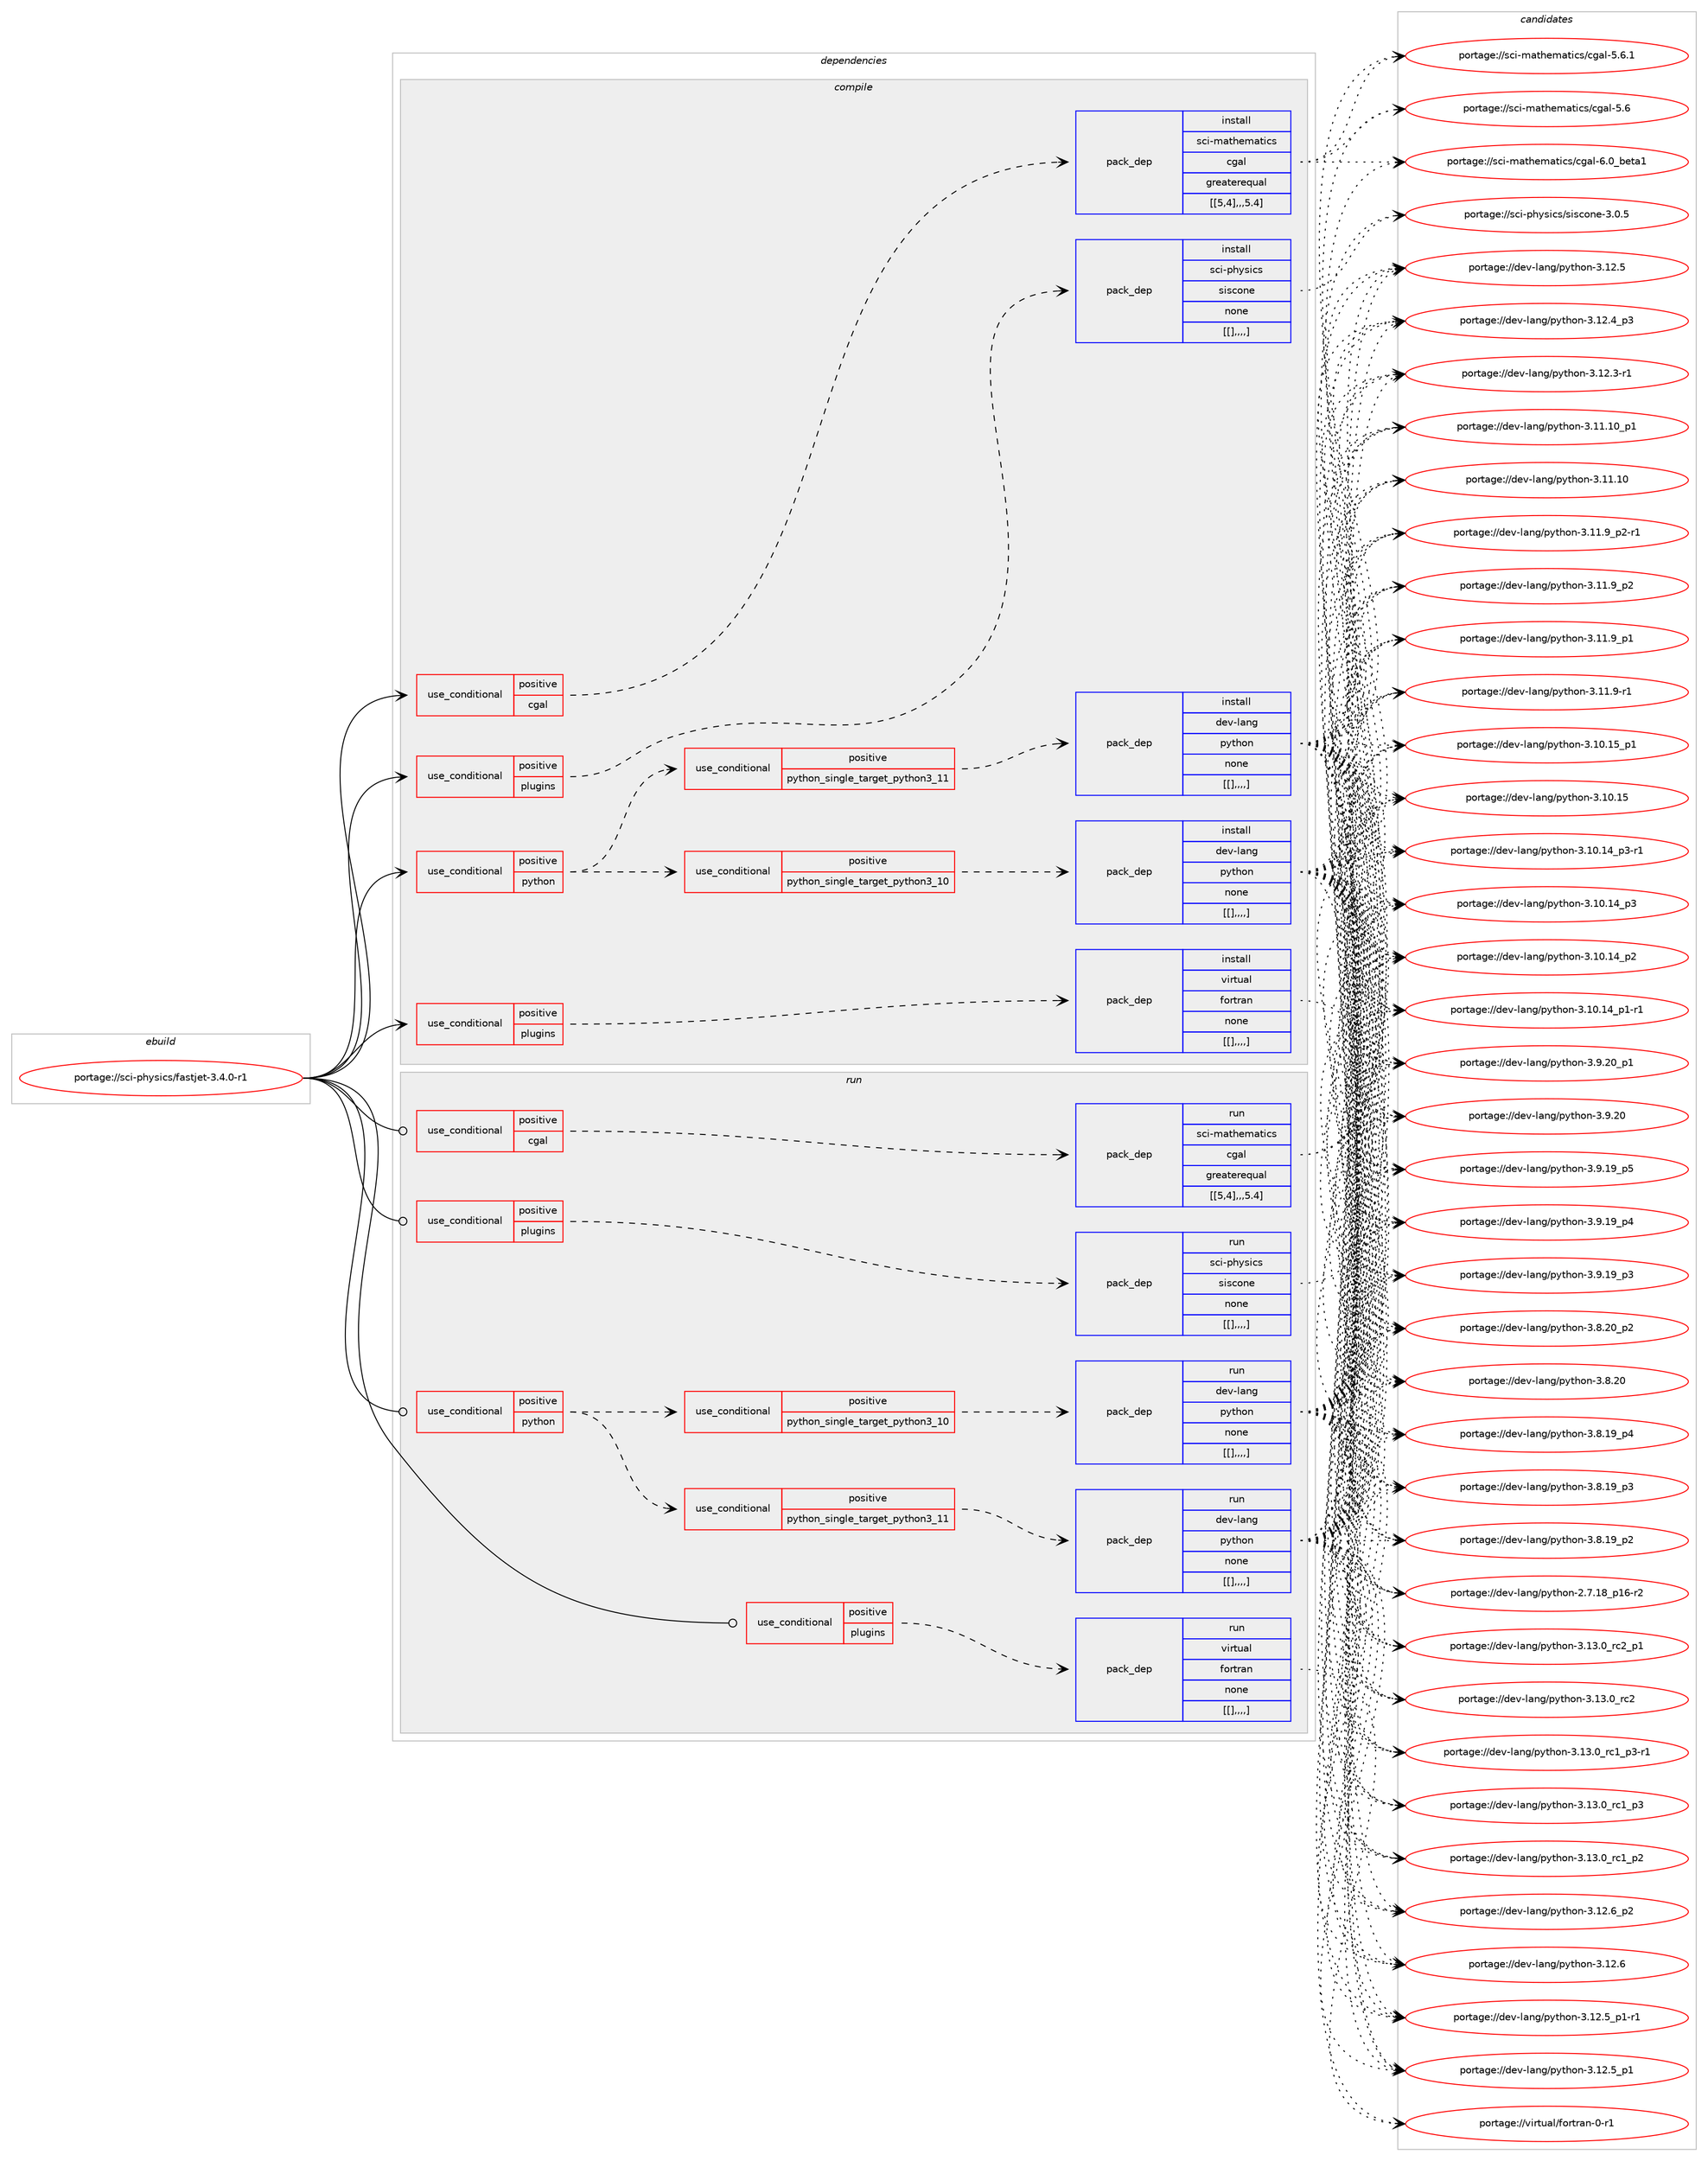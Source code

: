 digraph prolog {

# *************
# Graph options
# *************

newrank=true;
concentrate=true;
compound=true;
graph [rankdir=LR,fontname=Helvetica,fontsize=10,ranksep=1.5];#, ranksep=2.5, nodesep=0.2];
edge  [arrowhead=vee];
node  [fontname=Helvetica,fontsize=10];

# **********
# The ebuild
# **********

subgraph cluster_leftcol {
color=gray;
label=<<i>ebuild</i>>;
id [label="portage://sci-physics/fastjet-3.4.0-r1", color=red, width=4, href="../sci-physics/fastjet-3.4.0-r1.svg"];
}

# ****************
# The dependencies
# ****************

subgraph cluster_midcol {
color=gray;
label=<<i>dependencies</i>>;
subgraph cluster_compile {
fillcolor="#eeeeee";
style=filled;
label=<<i>compile</i>>;
subgraph cond112674 {
dependency420583 [label=<<TABLE BORDER="0" CELLBORDER="1" CELLSPACING="0" CELLPADDING="4"><TR><TD ROWSPAN="3" CELLPADDING="10">use_conditional</TD></TR><TR><TD>positive</TD></TR><TR><TD>cgal</TD></TR></TABLE>>, shape=none, color=red];
subgraph pack304987 {
dependency420584 [label=<<TABLE BORDER="0" CELLBORDER="1" CELLSPACING="0" CELLPADDING="4" WIDTH="220"><TR><TD ROWSPAN="6" CELLPADDING="30">pack_dep</TD></TR><TR><TD WIDTH="110">install</TD></TR><TR><TD>sci-mathematics</TD></TR><TR><TD>cgal</TD></TR><TR><TD>greaterequal</TD></TR><TR><TD>[[5,4],,,5.4]</TD></TR></TABLE>>, shape=none, color=blue];
}
dependency420583:e -> dependency420584:w [weight=20,style="dashed",arrowhead="vee"];
}
id:e -> dependency420583:w [weight=20,style="solid",arrowhead="vee"];
subgraph cond112675 {
dependency420585 [label=<<TABLE BORDER="0" CELLBORDER="1" CELLSPACING="0" CELLPADDING="4"><TR><TD ROWSPAN="3" CELLPADDING="10">use_conditional</TD></TR><TR><TD>positive</TD></TR><TR><TD>plugins</TD></TR></TABLE>>, shape=none, color=red];
subgraph pack304988 {
dependency420586 [label=<<TABLE BORDER="0" CELLBORDER="1" CELLSPACING="0" CELLPADDING="4" WIDTH="220"><TR><TD ROWSPAN="6" CELLPADDING="30">pack_dep</TD></TR><TR><TD WIDTH="110">install</TD></TR><TR><TD>sci-physics</TD></TR><TR><TD>siscone</TD></TR><TR><TD>none</TD></TR><TR><TD>[[],,,,]</TD></TR></TABLE>>, shape=none, color=blue];
}
dependency420585:e -> dependency420586:w [weight=20,style="dashed",arrowhead="vee"];
}
id:e -> dependency420585:w [weight=20,style="solid",arrowhead="vee"];
subgraph cond112676 {
dependency420587 [label=<<TABLE BORDER="0" CELLBORDER="1" CELLSPACING="0" CELLPADDING="4"><TR><TD ROWSPAN="3" CELLPADDING="10">use_conditional</TD></TR><TR><TD>positive</TD></TR><TR><TD>plugins</TD></TR></TABLE>>, shape=none, color=red];
subgraph pack304989 {
dependency420588 [label=<<TABLE BORDER="0" CELLBORDER="1" CELLSPACING="0" CELLPADDING="4" WIDTH="220"><TR><TD ROWSPAN="6" CELLPADDING="30">pack_dep</TD></TR><TR><TD WIDTH="110">install</TD></TR><TR><TD>virtual</TD></TR><TR><TD>fortran</TD></TR><TR><TD>none</TD></TR><TR><TD>[[],,,,]</TD></TR></TABLE>>, shape=none, color=blue];
}
dependency420587:e -> dependency420588:w [weight=20,style="dashed",arrowhead="vee"];
}
id:e -> dependency420587:w [weight=20,style="solid",arrowhead="vee"];
subgraph cond112677 {
dependency420589 [label=<<TABLE BORDER="0" CELLBORDER="1" CELLSPACING="0" CELLPADDING="4"><TR><TD ROWSPAN="3" CELLPADDING="10">use_conditional</TD></TR><TR><TD>positive</TD></TR><TR><TD>python</TD></TR></TABLE>>, shape=none, color=red];
subgraph cond112678 {
dependency420590 [label=<<TABLE BORDER="0" CELLBORDER="1" CELLSPACING="0" CELLPADDING="4"><TR><TD ROWSPAN="3" CELLPADDING="10">use_conditional</TD></TR><TR><TD>positive</TD></TR><TR><TD>python_single_target_python3_10</TD></TR></TABLE>>, shape=none, color=red];
subgraph pack304990 {
dependency420591 [label=<<TABLE BORDER="0" CELLBORDER="1" CELLSPACING="0" CELLPADDING="4" WIDTH="220"><TR><TD ROWSPAN="6" CELLPADDING="30">pack_dep</TD></TR><TR><TD WIDTH="110">install</TD></TR><TR><TD>dev-lang</TD></TR><TR><TD>python</TD></TR><TR><TD>none</TD></TR><TR><TD>[[],,,,]</TD></TR></TABLE>>, shape=none, color=blue];
}
dependency420590:e -> dependency420591:w [weight=20,style="dashed",arrowhead="vee"];
}
dependency420589:e -> dependency420590:w [weight=20,style="dashed",arrowhead="vee"];
subgraph cond112679 {
dependency420592 [label=<<TABLE BORDER="0" CELLBORDER="1" CELLSPACING="0" CELLPADDING="4"><TR><TD ROWSPAN="3" CELLPADDING="10">use_conditional</TD></TR><TR><TD>positive</TD></TR><TR><TD>python_single_target_python3_11</TD></TR></TABLE>>, shape=none, color=red];
subgraph pack304991 {
dependency420593 [label=<<TABLE BORDER="0" CELLBORDER="1" CELLSPACING="0" CELLPADDING="4" WIDTH="220"><TR><TD ROWSPAN="6" CELLPADDING="30">pack_dep</TD></TR><TR><TD WIDTH="110">install</TD></TR><TR><TD>dev-lang</TD></TR><TR><TD>python</TD></TR><TR><TD>none</TD></TR><TR><TD>[[],,,,]</TD></TR></TABLE>>, shape=none, color=blue];
}
dependency420592:e -> dependency420593:w [weight=20,style="dashed",arrowhead="vee"];
}
dependency420589:e -> dependency420592:w [weight=20,style="dashed",arrowhead="vee"];
}
id:e -> dependency420589:w [weight=20,style="solid",arrowhead="vee"];
}
subgraph cluster_compileandrun {
fillcolor="#eeeeee";
style=filled;
label=<<i>compile and run</i>>;
}
subgraph cluster_run {
fillcolor="#eeeeee";
style=filled;
label=<<i>run</i>>;
subgraph cond112680 {
dependency420594 [label=<<TABLE BORDER="0" CELLBORDER="1" CELLSPACING="0" CELLPADDING="4"><TR><TD ROWSPAN="3" CELLPADDING="10">use_conditional</TD></TR><TR><TD>positive</TD></TR><TR><TD>cgal</TD></TR></TABLE>>, shape=none, color=red];
subgraph pack304992 {
dependency420595 [label=<<TABLE BORDER="0" CELLBORDER="1" CELLSPACING="0" CELLPADDING="4" WIDTH="220"><TR><TD ROWSPAN="6" CELLPADDING="30">pack_dep</TD></TR><TR><TD WIDTH="110">run</TD></TR><TR><TD>sci-mathematics</TD></TR><TR><TD>cgal</TD></TR><TR><TD>greaterequal</TD></TR><TR><TD>[[5,4],,,5.4]</TD></TR></TABLE>>, shape=none, color=blue];
}
dependency420594:e -> dependency420595:w [weight=20,style="dashed",arrowhead="vee"];
}
id:e -> dependency420594:w [weight=20,style="solid",arrowhead="odot"];
subgraph cond112681 {
dependency420596 [label=<<TABLE BORDER="0" CELLBORDER="1" CELLSPACING="0" CELLPADDING="4"><TR><TD ROWSPAN="3" CELLPADDING="10">use_conditional</TD></TR><TR><TD>positive</TD></TR><TR><TD>plugins</TD></TR></TABLE>>, shape=none, color=red];
subgraph pack304993 {
dependency420597 [label=<<TABLE BORDER="0" CELLBORDER="1" CELLSPACING="0" CELLPADDING="4" WIDTH="220"><TR><TD ROWSPAN="6" CELLPADDING="30">pack_dep</TD></TR><TR><TD WIDTH="110">run</TD></TR><TR><TD>sci-physics</TD></TR><TR><TD>siscone</TD></TR><TR><TD>none</TD></TR><TR><TD>[[],,,,]</TD></TR></TABLE>>, shape=none, color=blue];
}
dependency420596:e -> dependency420597:w [weight=20,style="dashed",arrowhead="vee"];
}
id:e -> dependency420596:w [weight=20,style="solid",arrowhead="odot"];
subgraph cond112682 {
dependency420598 [label=<<TABLE BORDER="0" CELLBORDER="1" CELLSPACING="0" CELLPADDING="4"><TR><TD ROWSPAN="3" CELLPADDING="10">use_conditional</TD></TR><TR><TD>positive</TD></TR><TR><TD>plugins</TD></TR></TABLE>>, shape=none, color=red];
subgraph pack304994 {
dependency420599 [label=<<TABLE BORDER="0" CELLBORDER="1" CELLSPACING="0" CELLPADDING="4" WIDTH="220"><TR><TD ROWSPAN="6" CELLPADDING="30">pack_dep</TD></TR><TR><TD WIDTH="110">run</TD></TR><TR><TD>virtual</TD></TR><TR><TD>fortran</TD></TR><TR><TD>none</TD></TR><TR><TD>[[],,,,]</TD></TR></TABLE>>, shape=none, color=blue];
}
dependency420598:e -> dependency420599:w [weight=20,style="dashed",arrowhead="vee"];
}
id:e -> dependency420598:w [weight=20,style="solid",arrowhead="odot"];
subgraph cond112683 {
dependency420600 [label=<<TABLE BORDER="0" CELLBORDER="1" CELLSPACING="0" CELLPADDING="4"><TR><TD ROWSPAN="3" CELLPADDING="10">use_conditional</TD></TR><TR><TD>positive</TD></TR><TR><TD>python</TD></TR></TABLE>>, shape=none, color=red];
subgraph cond112684 {
dependency420601 [label=<<TABLE BORDER="0" CELLBORDER="1" CELLSPACING="0" CELLPADDING="4"><TR><TD ROWSPAN="3" CELLPADDING="10">use_conditional</TD></TR><TR><TD>positive</TD></TR><TR><TD>python_single_target_python3_10</TD></TR></TABLE>>, shape=none, color=red];
subgraph pack304995 {
dependency420602 [label=<<TABLE BORDER="0" CELLBORDER="1" CELLSPACING="0" CELLPADDING="4" WIDTH="220"><TR><TD ROWSPAN="6" CELLPADDING="30">pack_dep</TD></TR><TR><TD WIDTH="110">run</TD></TR><TR><TD>dev-lang</TD></TR><TR><TD>python</TD></TR><TR><TD>none</TD></TR><TR><TD>[[],,,,]</TD></TR></TABLE>>, shape=none, color=blue];
}
dependency420601:e -> dependency420602:w [weight=20,style="dashed",arrowhead="vee"];
}
dependency420600:e -> dependency420601:w [weight=20,style="dashed",arrowhead="vee"];
subgraph cond112685 {
dependency420603 [label=<<TABLE BORDER="0" CELLBORDER="1" CELLSPACING="0" CELLPADDING="4"><TR><TD ROWSPAN="3" CELLPADDING="10">use_conditional</TD></TR><TR><TD>positive</TD></TR><TR><TD>python_single_target_python3_11</TD></TR></TABLE>>, shape=none, color=red];
subgraph pack304996 {
dependency420604 [label=<<TABLE BORDER="0" CELLBORDER="1" CELLSPACING="0" CELLPADDING="4" WIDTH="220"><TR><TD ROWSPAN="6" CELLPADDING="30">pack_dep</TD></TR><TR><TD WIDTH="110">run</TD></TR><TR><TD>dev-lang</TD></TR><TR><TD>python</TD></TR><TR><TD>none</TD></TR><TR><TD>[[],,,,]</TD></TR></TABLE>>, shape=none, color=blue];
}
dependency420603:e -> dependency420604:w [weight=20,style="dashed",arrowhead="vee"];
}
dependency420600:e -> dependency420603:w [weight=20,style="dashed",arrowhead="vee"];
}
id:e -> dependency420600:w [weight=20,style="solid",arrowhead="odot"];
}
}

# **************
# The candidates
# **************

subgraph cluster_choices {
rank=same;
color=gray;
label=<<i>candidates</i>>;

subgraph choice304987 {
color=black;
nodesep=1;
choice11599105451099711610410110997116105991154799103971084554464895981011169749 [label="portage://sci-mathematics/cgal-6.0_beta1", color=red, width=4,href="../sci-mathematics/cgal-6.0_beta1.svg"];
choice1159910545109971161041011099711610599115479910397108455346544649 [label="portage://sci-mathematics/cgal-5.6.1", color=red, width=4,href="../sci-mathematics/cgal-5.6.1.svg"];
choice115991054510997116104101109971161059911547991039710845534654 [label="portage://sci-mathematics/cgal-5.6", color=red, width=4,href="../sci-mathematics/cgal-5.6.svg"];
dependency420584:e -> choice11599105451099711610410110997116105991154799103971084554464895981011169749:w [style=dotted,weight="100"];
dependency420584:e -> choice1159910545109971161041011099711610599115479910397108455346544649:w [style=dotted,weight="100"];
dependency420584:e -> choice115991054510997116104101109971161059911547991039710845534654:w [style=dotted,weight="100"];
}
subgraph choice304988 {
color=black;
nodesep=1;
choice1159910545112104121115105991154711510511599111110101455146484653 [label="portage://sci-physics/siscone-3.0.5", color=red, width=4,href="../sci-physics/siscone-3.0.5.svg"];
dependency420586:e -> choice1159910545112104121115105991154711510511599111110101455146484653:w [style=dotted,weight="100"];
}
subgraph choice304989 {
color=black;
nodesep=1;
choice11810511411611797108471021111141161149711045484511449 [label="portage://virtual/fortran-0-r1", color=red, width=4,href="../virtual/fortran-0-r1.svg"];
dependency420588:e -> choice11810511411611797108471021111141161149711045484511449:w [style=dotted,weight="100"];
}
subgraph choice304990 {
color=black;
nodesep=1;
choice100101118451089711010347112121116104111110455146495146489511499509511249 [label="portage://dev-lang/python-3.13.0_rc2_p1", color=red, width=4,href="../dev-lang/python-3.13.0_rc2_p1.svg"];
choice10010111845108971101034711212111610411111045514649514648951149950 [label="portage://dev-lang/python-3.13.0_rc2", color=red, width=4,href="../dev-lang/python-3.13.0_rc2.svg"];
choice1001011184510897110103471121211161041111104551464951464895114994995112514511449 [label="portage://dev-lang/python-3.13.0_rc1_p3-r1", color=red, width=4,href="../dev-lang/python-3.13.0_rc1_p3-r1.svg"];
choice100101118451089711010347112121116104111110455146495146489511499499511251 [label="portage://dev-lang/python-3.13.0_rc1_p3", color=red, width=4,href="../dev-lang/python-3.13.0_rc1_p3.svg"];
choice100101118451089711010347112121116104111110455146495146489511499499511250 [label="portage://dev-lang/python-3.13.0_rc1_p2", color=red, width=4,href="../dev-lang/python-3.13.0_rc1_p2.svg"];
choice100101118451089711010347112121116104111110455146495046549511250 [label="portage://dev-lang/python-3.12.6_p2", color=red, width=4,href="../dev-lang/python-3.12.6_p2.svg"];
choice10010111845108971101034711212111610411111045514649504654 [label="portage://dev-lang/python-3.12.6", color=red, width=4,href="../dev-lang/python-3.12.6.svg"];
choice1001011184510897110103471121211161041111104551464950465395112494511449 [label="portage://dev-lang/python-3.12.5_p1-r1", color=red, width=4,href="../dev-lang/python-3.12.5_p1-r1.svg"];
choice100101118451089711010347112121116104111110455146495046539511249 [label="portage://dev-lang/python-3.12.5_p1", color=red, width=4,href="../dev-lang/python-3.12.5_p1.svg"];
choice10010111845108971101034711212111610411111045514649504653 [label="portage://dev-lang/python-3.12.5", color=red, width=4,href="../dev-lang/python-3.12.5.svg"];
choice100101118451089711010347112121116104111110455146495046529511251 [label="portage://dev-lang/python-3.12.4_p3", color=red, width=4,href="../dev-lang/python-3.12.4_p3.svg"];
choice100101118451089711010347112121116104111110455146495046514511449 [label="portage://dev-lang/python-3.12.3-r1", color=red, width=4,href="../dev-lang/python-3.12.3-r1.svg"];
choice10010111845108971101034711212111610411111045514649494649489511249 [label="portage://dev-lang/python-3.11.10_p1", color=red, width=4,href="../dev-lang/python-3.11.10_p1.svg"];
choice1001011184510897110103471121211161041111104551464949464948 [label="portage://dev-lang/python-3.11.10", color=red, width=4,href="../dev-lang/python-3.11.10.svg"];
choice1001011184510897110103471121211161041111104551464949465795112504511449 [label="portage://dev-lang/python-3.11.9_p2-r1", color=red, width=4,href="../dev-lang/python-3.11.9_p2-r1.svg"];
choice100101118451089711010347112121116104111110455146494946579511250 [label="portage://dev-lang/python-3.11.9_p2", color=red, width=4,href="../dev-lang/python-3.11.9_p2.svg"];
choice100101118451089711010347112121116104111110455146494946579511249 [label="portage://dev-lang/python-3.11.9_p1", color=red, width=4,href="../dev-lang/python-3.11.9_p1.svg"];
choice100101118451089711010347112121116104111110455146494946574511449 [label="portage://dev-lang/python-3.11.9-r1", color=red, width=4,href="../dev-lang/python-3.11.9-r1.svg"];
choice10010111845108971101034711212111610411111045514649484649539511249 [label="portage://dev-lang/python-3.10.15_p1", color=red, width=4,href="../dev-lang/python-3.10.15_p1.svg"];
choice1001011184510897110103471121211161041111104551464948464953 [label="portage://dev-lang/python-3.10.15", color=red, width=4,href="../dev-lang/python-3.10.15.svg"];
choice100101118451089711010347112121116104111110455146494846495295112514511449 [label="portage://dev-lang/python-3.10.14_p3-r1", color=red, width=4,href="../dev-lang/python-3.10.14_p3-r1.svg"];
choice10010111845108971101034711212111610411111045514649484649529511251 [label="portage://dev-lang/python-3.10.14_p3", color=red, width=4,href="../dev-lang/python-3.10.14_p3.svg"];
choice10010111845108971101034711212111610411111045514649484649529511250 [label="portage://dev-lang/python-3.10.14_p2", color=red, width=4,href="../dev-lang/python-3.10.14_p2.svg"];
choice100101118451089711010347112121116104111110455146494846495295112494511449 [label="portage://dev-lang/python-3.10.14_p1-r1", color=red, width=4,href="../dev-lang/python-3.10.14_p1-r1.svg"];
choice100101118451089711010347112121116104111110455146574650489511249 [label="portage://dev-lang/python-3.9.20_p1", color=red, width=4,href="../dev-lang/python-3.9.20_p1.svg"];
choice10010111845108971101034711212111610411111045514657465048 [label="portage://dev-lang/python-3.9.20", color=red, width=4,href="../dev-lang/python-3.9.20.svg"];
choice100101118451089711010347112121116104111110455146574649579511253 [label="portage://dev-lang/python-3.9.19_p5", color=red, width=4,href="../dev-lang/python-3.9.19_p5.svg"];
choice100101118451089711010347112121116104111110455146574649579511252 [label="portage://dev-lang/python-3.9.19_p4", color=red, width=4,href="../dev-lang/python-3.9.19_p4.svg"];
choice100101118451089711010347112121116104111110455146574649579511251 [label="portage://dev-lang/python-3.9.19_p3", color=red, width=4,href="../dev-lang/python-3.9.19_p3.svg"];
choice100101118451089711010347112121116104111110455146564650489511250 [label="portage://dev-lang/python-3.8.20_p2", color=red, width=4,href="../dev-lang/python-3.8.20_p2.svg"];
choice10010111845108971101034711212111610411111045514656465048 [label="portage://dev-lang/python-3.8.20", color=red, width=4,href="../dev-lang/python-3.8.20.svg"];
choice100101118451089711010347112121116104111110455146564649579511252 [label="portage://dev-lang/python-3.8.19_p4", color=red, width=4,href="../dev-lang/python-3.8.19_p4.svg"];
choice100101118451089711010347112121116104111110455146564649579511251 [label="portage://dev-lang/python-3.8.19_p3", color=red, width=4,href="../dev-lang/python-3.8.19_p3.svg"];
choice100101118451089711010347112121116104111110455146564649579511250 [label="portage://dev-lang/python-3.8.19_p2", color=red, width=4,href="../dev-lang/python-3.8.19_p2.svg"];
choice100101118451089711010347112121116104111110455046554649569511249544511450 [label="portage://dev-lang/python-2.7.18_p16-r2", color=red, width=4,href="../dev-lang/python-2.7.18_p16-r2.svg"];
dependency420591:e -> choice100101118451089711010347112121116104111110455146495146489511499509511249:w [style=dotted,weight="100"];
dependency420591:e -> choice10010111845108971101034711212111610411111045514649514648951149950:w [style=dotted,weight="100"];
dependency420591:e -> choice1001011184510897110103471121211161041111104551464951464895114994995112514511449:w [style=dotted,weight="100"];
dependency420591:e -> choice100101118451089711010347112121116104111110455146495146489511499499511251:w [style=dotted,weight="100"];
dependency420591:e -> choice100101118451089711010347112121116104111110455146495146489511499499511250:w [style=dotted,weight="100"];
dependency420591:e -> choice100101118451089711010347112121116104111110455146495046549511250:w [style=dotted,weight="100"];
dependency420591:e -> choice10010111845108971101034711212111610411111045514649504654:w [style=dotted,weight="100"];
dependency420591:e -> choice1001011184510897110103471121211161041111104551464950465395112494511449:w [style=dotted,weight="100"];
dependency420591:e -> choice100101118451089711010347112121116104111110455146495046539511249:w [style=dotted,weight="100"];
dependency420591:e -> choice10010111845108971101034711212111610411111045514649504653:w [style=dotted,weight="100"];
dependency420591:e -> choice100101118451089711010347112121116104111110455146495046529511251:w [style=dotted,weight="100"];
dependency420591:e -> choice100101118451089711010347112121116104111110455146495046514511449:w [style=dotted,weight="100"];
dependency420591:e -> choice10010111845108971101034711212111610411111045514649494649489511249:w [style=dotted,weight="100"];
dependency420591:e -> choice1001011184510897110103471121211161041111104551464949464948:w [style=dotted,weight="100"];
dependency420591:e -> choice1001011184510897110103471121211161041111104551464949465795112504511449:w [style=dotted,weight="100"];
dependency420591:e -> choice100101118451089711010347112121116104111110455146494946579511250:w [style=dotted,weight="100"];
dependency420591:e -> choice100101118451089711010347112121116104111110455146494946579511249:w [style=dotted,weight="100"];
dependency420591:e -> choice100101118451089711010347112121116104111110455146494946574511449:w [style=dotted,weight="100"];
dependency420591:e -> choice10010111845108971101034711212111610411111045514649484649539511249:w [style=dotted,weight="100"];
dependency420591:e -> choice1001011184510897110103471121211161041111104551464948464953:w [style=dotted,weight="100"];
dependency420591:e -> choice100101118451089711010347112121116104111110455146494846495295112514511449:w [style=dotted,weight="100"];
dependency420591:e -> choice10010111845108971101034711212111610411111045514649484649529511251:w [style=dotted,weight="100"];
dependency420591:e -> choice10010111845108971101034711212111610411111045514649484649529511250:w [style=dotted,weight="100"];
dependency420591:e -> choice100101118451089711010347112121116104111110455146494846495295112494511449:w [style=dotted,weight="100"];
dependency420591:e -> choice100101118451089711010347112121116104111110455146574650489511249:w [style=dotted,weight="100"];
dependency420591:e -> choice10010111845108971101034711212111610411111045514657465048:w [style=dotted,weight="100"];
dependency420591:e -> choice100101118451089711010347112121116104111110455146574649579511253:w [style=dotted,weight="100"];
dependency420591:e -> choice100101118451089711010347112121116104111110455146574649579511252:w [style=dotted,weight="100"];
dependency420591:e -> choice100101118451089711010347112121116104111110455146574649579511251:w [style=dotted,weight="100"];
dependency420591:e -> choice100101118451089711010347112121116104111110455146564650489511250:w [style=dotted,weight="100"];
dependency420591:e -> choice10010111845108971101034711212111610411111045514656465048:w [style=dotted,weight="100"];
dependency420591:e -> choice100101118451089711010347112121116104111110455146564649579511252:w [style=dotted,weight="100"];
dependency420591:e -> choice100101118451089711010347112121116104111110455146564649579511251:w [style=dotted,weight="100"];
dependency420591:e -> choice100101118451089711010347112121116104111110455146564649579511250:w [style=dotted,weight="100"];
dependency420591:e -> choice100101118451089711010347112121116104111110455046554649569511249544511450:w [style=dotted,weight="100"];
}
subgraph choice304991 {
color=black;
nodesep=1;
choice100101118451089711010347112121116104111110455146495146489511499509511249 [label="portage://dev-lang/python-3.13.0_rc2_p1", color=red, width=4,href="../dev-lang/python-3.13.0_rc2_p1.svg"];
choice10010111845108971101034711212111610411111045514649514648951149950 [label="portage://dev-lang/python-3.13.0_rc2", color=red, width=4,href="../dev-lang/python-3.13.0_rc2.svg"];
choice1001011184510897110103471121211161041111104551464951464895114994995112514511449 [label="portage://dev-lang/python-3.13.0_rc1_p3-r1", color=red, width=4,href="../dev-lang/python-3.13.0_rc1_p3-r1.svg"];
choice100101118451089711010347112121116104111110455146495146489511499499511251 [label="portage://dev-lang/python-3.13.0_rc1_p3", color=red, width=4,href="../dev-lang/python-3.13.0_rc1_p3.svg"];
choice100101118451089711010347112121116104111110455146495146489511499499511250 [label="portage://dev-lang/python-3.13.0_rc1_p2", color=red, width=4,href="../dev-lang/python-3.13.0_rc1_p2.svg"];
choice100101118451089711010347112121116104111110455146495046549511250 [label="portage://dev-lang/python-3.12.6_p2", color=red, width=4,href="../dev-lang/python-3.12.6_p2.svg"];
choice10010111845108971101034711212111610411111045514649504654 [label="portage://dev-lang/python-3.12.6", color=red, width=4,href="../dev-lang/python-3.12.6.svg"];
choice1001011184510897110103471121211161041111104551464950465395112494511449 [label="portage://dev-lang/python-3.12.5_p1-r1", color=red, width=4,href="../dev-lang/python-3.12.5_p1-r1.svg"];
choice100101118451089711010347112121116104111110455146495046539511249 [label="portage://dev-lang/python-3.12.5_p1", color=red, width=4,href="../dev-lang/python-3.12.5_p1.svg"];
choice10010111845108971101034711212111610411111045514649504653 [label="portage://dev-lang/python-3.12.5", color=red, width=4,href="../dev-lang/python-3.12.5.svg"];
choice100101118451089711010347112121116104111110455146495046529511251 [label="portage://dev-lang/python-3.12.4_p3", color=red, width=4,href="../dev-lang/python-3.12.4_p3.svg"];
choice100101118451089711010347112121116104111110455146495046514511449 [label="portage://dev-lang/python-3.12.3-r1", color=red, width=4,href="../dev-lang/python-3.12.3-r1.svg"];
choice10010111845108971101034711212111610411111045514649494649489511249 [label="portage://dev-lang/python-3.11.10_p1", color=red, width=4,href="../dev-lang/python-3.11.10_p1.svg"];
choice1001011184510897110103471121211161041111104551464949464948 [label="portage://dev-lang/python-3.11.10", color=red, width=4,href="../dev-lang/python-3.11.10.svg"];
choice1001011184510897110103471121211161041111104551464949465795112504511449 [label="portage://dev-lang/python-3.11.9_p2-r1", color=red, width=4,href="../dev-lang/python-3.11.9_p2-r1.svg"];
choice100101118451089711010347112121116104111110455146494946579511250 [label="portage://dev-lang/python-3.11.9_p2", color=red, width=4,href="../dev-lang/python-3.11.9_p2.svg"];
choice100101118451089711010347112121116104111110455146494946579511249 [label="portage://dev-lang/python-3.11.9_p1", color=red, width=4,href="../dev-lang/python-3.11.9_p1.svg"];
choice100101118451089711010347112121116104111110455146494946574511449 [label="portage://dev-lang/python-3.11.9-r1", color=red, width=4,href="../dev-lang/python-3.11.9-r1.svg"];
choice10010111845108971101034711212111610411111045514649484649539511249 [label="portage://dev-lang/python-3.10.15_p1", color=red, width=4,href="../dev-lang/python-3.10.15_p1.svg"];
choice1001011184510897110103471121211161041111104551464948464953 [label="portage://dev-lang/python-3.10.15", color=red, width=4,href="../dev-lang/python-3.10.15.svg"];
choice100101118451089711010347112121116104111110455146494846495295112514511449 [label="portage://dev-lang/python-3.10.14_p3-r1", color=red, width=4,href="../dev-lang/python-3.10.14_p3-r1.svg"];
choice10010111845108971101034711212111610411111045514649484649529511251 [label="portage://dev-lang/python-3.10.14_p3", color=red, width=4,href="../dev-lang/python-3.10.14_p3.svg"];
choice10010111845108971101034711212111610411111045514649484649529511250 [label="portage://dev-lang/python-3.10.14_p2", color=red, width=4,href="../dev-lang/python-3.10.14_p2.svg"];
choice100101118451089711010347112121116104111110455146494846495295112494511449 [label="portage://dev-lang/python-3.10.14_p1-r1", color=red, width=4,href="../dev-lang/python-3.10.14_p1-r1.svg"];
choice100101118451089711010347112121116104111110455146574650489511249 [label="portage://dev-lang/python-3.9.20_p1", color=red, width=4,href="../dev-lang/python-3.9.20_p1.svg"];
choice10010111845108971101034711212111610411111045514657465048 [label="portage://dev-lang/python-3.9.20", color=red, width=4,href="../dev-lang/python-3.9.20.svg"];
choice100101118451089711010347112121116104111110455146574649579511253 [label="portage://dev-lang/python-3.9.19_p5", color=red, width=4,href="../dev-lang/python-3.9.19_p5.svg"];
choice100101118451089711010347112121116104111110455146574649579511252 [label="portage://dev-lang/python-3.9.19_p4", color=red, width=4,href="../dev-lang/python-3.9.19_p4.svg"];
choice100101118451089711010347112121116104111110455146574649579511251 [label="portage://dev-lang/python-3.9.19_p3", color=red, width=4,href="../dev-lang/python-3.9.19_p3.svg"];
choice100101118451089711010347112121116104111110455146564650489511250 [label="portage://dev-lang/python-3.8.20_p2", color=red, width=4,href="../dev-lang/python-3.8.20_p2.svg"];
choice10010111845108971101034711212111610411111045514656465048 [label="portage://dev-lang/python-3.8.20", color=red, width=4,href="../dev-lang/python-3.8.20.svg"];
choice100101118451089711010347112121116104111110455146564649579511252 [label="portage://dev-lang/python-3.8.19_p4", color=red, width=4,href="../dev-lang/python-3.8.19_p4.svg"];
choice100101118451089711010347112121116104111110455146564649579511251 [label="portage://dev-lang/python-3.8.19_p3", color=red, width=4,href="../dev-lang/python-3.8.19_p3.svg"];
choice100101118451089711010347112121116104111110455146564649579511250 [label="portage://dev-lang/python-3.8.19_p2", color=red, width=4,href="../dev-lang/python-3.8.19_p2.svg"];
choice100101118451089711010347112121116104111110455046554649569511249544511450 [label="portage://dev-lang/python-2.7.18_p16-r2", color=red, width=4,href="../dev-lang/python-2.7.18_p16-r2.svg"];
dependency420593:e -> choice100101118451089711010347112121116104111110455146495146489511499509511249:w [style=dotted,weight="100"];
dependency420593:e -> choice10010111845108971101034711212111610411111045514649514648951149950:w [style=dotted,weight="100"];
dependency420593:e -> choice1001011184510897110103471121211161041111104551464951464895114994995112514511449:w [style=dotted,weight="100"];
dependency420593:e -> choice100101118451089711010347112121116104111110455146495146489511499499511251:w [style=dotted,weight="100"];
dependency420593:e -> choice100101118451089711010347112121116104111110455146495146489511499499511250:w [style=dotted,weight="100"];
dependency420593:e -> choice100101118451089711010347112121116104111110455146495046549511250:w [style=dotted,weight="100"];
dependency420593:e -> choice10010111845108971101034711212111610411111045514649504654:w [style=dotted,weight="100"];
dependency420593:e -> choice1001011184510897110103471121211161041111104551464950465395112494511449:w [style=dotted,weight="100"];
dependency420593:e -> choice100101118451089711010347112121116104111110455146495046539511249:w [style=dotted,weight="100"];
dependency420593:e -> choice10010111845108971101034711212111610411111045514649504653:w [style=dotted,weight="100"];
dependency420593:e -> choice100101118451089711010347112121116104111110455146495046529511251:w [style=dotted,weight="100"];
dependency420593:e -> choice100101118451089711010347112121116104111110455146495046514511449:w [style=dotted,weight="100"];
dependency420593:e -> choice10010111845108971101034711212111610411111045514649494649489511249:w [style=dotted,weight="100"];
dependency420593:e -> choice1001011184510897110103471121211161041111104551464949464948:w [style=dotted,weight="100"];
dependency420593:e -> choice1001011184510897110103471121211161041111104551464949465795112504511449:w [style=dotted,weight="100"];
dependency420593:e -> choice100101118451089711010347112121116104111110455146494946579511250:w [style=dotted,weight="100"];
dependency420593:e -> choice100101118451089711010347112121116104111110455146494946579511249:w [style=dotted,weight="100"];
dependency420593:e -> choice100101118451089711010347112121116104111110455146494946574511449:w [style=dotted,weight="100"];
dependency420593:e -> choice10010111845108971101034711212111610411111045514649484649539511249:w [style=dotted,weight="100"];
dependency420593:e -> choice1001011184510897110103471121211161041111104551464948464953:w [style=dotted,weight="100"];
dependency420593:e -> choice100101118451089711010347112121116104111110455146494846495295112514511449:w [style=dotted,weight="100"];
dependency420593:e -> choice10010111845108971101034711212111610411111045514649484649529511251:w [style=dotted,weight="100"];
dependency420593:e -> choice10010111845108971101034711212111610411111045514649484649529511250:w [style=dotted,weight="100"];
dependency420593:e -> choice100101118451089711010347112121116104111110455146494846495295112494511449:w [style=dotted,weight="100"];
dependency420593:e -> choice100101118451089711010347112121116104111110455146574650489511249:w [style=dotted,weight="100"];
dependency420593:e -> choice10010111845108971101034711212111610411111045514657465048:w [style=dotted,weight="100"];
dependency420593:e -> choice100101118451089711010347112121116104111110455146574649579511253:w [style=dotted,weight="100"];
dependency420593:e -> choice100101118451089711010347112121116104111110455146574649579511252:w [style=dotted,weight="100"];
dependency420593:e -> choice100101118451089711010347112121116104111110455146574649579511251:w [style=dotted,weight="100"];
dependency420593:e -> choice100101118451089711010347112121116104111110455146564650489511250:w [style=dotted,weight="100"];
dependency420593:e -> choice10010111845108971101034711212111610411111045514656465048:w [style=dotted,weight="100"];
dependency420593:e -> choice100101118451089711010347112121116104111110455146564649579511252:w [style=dotted,weight="100"];
dependency420593:e -> choice100101118451089711010347112121116104111110455146564649579511251:w [style=dotted,weight="100"];
dependency420593:e -> choice100101118451089711010347112121116104111110455146564649579511250:w [style=dotted,weight="100"];
dependency420593:e -> choice100101118451089711010347112121116104111110455046554649569511249544511450:w [style=dotted,weight="100"];
}
subgraph choice304992 {
color=black;
nodesep=1;
choice11599105451099711610410110997116105991154799103971084554464895981011169749 [label="portage://sci-mathematics/cgal-6.0_beta1", color=red, width=4,href="../sci-mathematics/cgal-6.0_beta1.svg"];
choice1159910545109971161041011099711610599115479910397108455346544649 [label="portage://sci-mathematics/cgal-5.6.1", color=red, width=4,href="../sci-mathematics/cgal-5.6.1.svg"];
choice115991054510997116104101109971161059911547991039710845534654 [label="portage://sci-mathematics/cgal-5.6", color=red, width=4,href="../sci-mathematics/cgal-5.6.svg"];
dependency420595:e -> choice11599105451099711610410110997116105991154799103971084554464895981011169749:w [style=dotted,weight="100"];
dependency420595:e -> choice1159910545109971161041011099711610599115479910397108455346544649:w [style=dotted,weight="100"];
dependency420595:e -> choice115991054510997116104101109971161059911547991039710845534654:w [style=dotted,weight="100"];
}
subgraph choice304993 {
color=black;
nodesep=1;
choice1159910545112104121115105991154711510511599111110101455146484653 [label="portage://sci-physics/siscone-3.0.5", color=red, width=4,href="../sci-physics/siscone-3.0.5.svg"];
dependency420597:e -> choice1159910545112104121115105991154711510511599111110101455146484653:w [style=dotted,weight="100"];
}
subgraph choice304994 {
color=black;
nodesep=1;
choice11810511411611797108471021111141161149711045484511449 [label="portage://virtual/fortran-0-r1", color=red, width=4,href="../virtual/fortran-0-r1.svg"];
dependency420599:e -> choice11810511411611797108471021111141161149711045484511449:w [style=dotted,weight="100"];
}
subgraph choice304995 {
color=black;
nodesep=1;
choice100101118451089711010347112121116104111110455146495146489511499509511249 [label="portage://dev-lang/python-3.13.0_rc2_p1", color=red, width=4,href="../dev-lang/python-3.13.0_rc2_p1.svg"];
choice10010111845108971101034711212111610411111045514649514648951149950 [label="portage://dev-lang/python-3.13.0_rc2", color=red, width=4,href="../dev-lang/python-3.13.0_rc2.svg"];
choice1001011184510897110103471121211161041111104551464951464895114994995112514511449 [label="portage://dev-lang/python-3.13.0_rc1_p3-r1", color=red, width=4,href="../dev-lang/python-3.13.0_rc1_p3-r1.svg"];
choice100101118451089711010347112121116104111110455146495146489511499499511251 [label="portage://dev-lang/python-3.13.0_rc1_p3", color=red, width=4,href="../dev-lang/python-3.13.0_rc1_p3.svg"];
choice100101118451089711010347112121116104111110455146495146489511499499511250 [label="portage://dev-lang/python-3.13.0_rc1_p2", color=red, width=4,href="../dev-lang/python-3.13.0_rc1_p2.svg"];
choice100101118451089711010347112121116104111110455146495046549511250 [label="portage://dev-lang/python-3.12.6_p2", color=red, width=4,href="../dev-lang/python-3.12.6_p2.svg"];
choice10010111845108971101034711212111610411111045514649504654 [label="portage://dev-lang/python-3.12.6", color=red, width=4,href="../dev-lang/python-3.12.6.svg"];
choice1001011184510897110103471121211161041111104551464950465395112494511449 [label="portage://dev-lang/python-3.12.5_p1-r1", color=red, width=4,href="../dev-lang/python-3.12.5_p1-r1.svg"];
choice100101118451089711010347112121116104111110455146495046539511249 [label="portage://dev-lang/python-3.12.5_p1", color=red, width=4,href="../dev-lang/python-3.12.5_p1.svg"];
choice10010111845108971101034711212111610411111045514649504653 [label="portage://dev-lang/python-3.12.5", color=red, width=4,href="../dev-lang/python-3.12.5.svg"];
choice100101118451089711010347112121116104111110455146495046529511251 [label="portage://dev-lang/python-3.12.4_p3", color=red, width=4,href="../dev-lang/python-3.12.4_p3.svg"];
choice100101118451089711010347112121116104111110455146495046514511449 [label="portage://dev-lang/python-3.12.3-r1", color=red, width=4,href="../dev-lang/python-3.12.3-r1.svg"];
choice10010111845108971101034711212111610411111045514649494649489511249 [label="portage://dev-lang/python-3.11.10_p1", color=red, width=4,href="../dev-lang/python-3.11.10_p1.svg"];
choice1001011184510897110103471121211161041111104551464949464948 [label="portage://dev-lang/python-3.11.10", color=red, width=4,href="../dev-lang/python-3.11.10.svg"];
choice1001011184510897110103471121211161041111104551464949465795112504511449 [label="portage://dev-lang/python-3.11.9_p2-r1", color=red, width=4,href="../dev-lang/python-3.11.9_p2-r1.svg"];
choice100101118451089711010347112121116104111110455146494946579511250 [label="portage://dev-lang/python-3.11.9_p2", color=red, width=4,href="../dev-lang/python-3.11.9_p2.svg"];
choice100101118451089711010347112121116104111110455146494946579511249 [label="portage://dev-lang/python-3.11.9_p1", color=red, width=4,href="../dev-lang/python-3.11.9_p1.svg"];
choice100101118451089711010347112121116104111110455146494946574511449 [label="portage://dev-lang/python-3.11.9-r1", color=red, width=4,href="../dev-lang/python-3.11.9-r1.svg"];
choice10010111845108971101034711212111610411111045514649484649539511249 [label="portage://dev-lang/python-3.10.15_p1", color=red, width=4,href="../dev-lang/python-3.10.15_p1.svg"];
choice1001011184510897110103471121211161041111104551464948464953 [label="portage://dev-lang/python-3.10.15", color=red, width=4,href="../dev-lang/python-3.10.15.svg"];
choice100101118451089711010347112121116104111110455146494846495295112514511449 [label="portage://dev-lang/python-3.10.14_p3-r1", color=red, width=4,href="../dev-lang/python-3.10.14_p3-r1.svg"];
choice10010111845108971101034711212111610411111045514649484649529511251 [label="portage://dev-lang/python-3.10.14_p3", color=red, width=4,href="../dev-lang/python-3.10.14_p3.svg"];
choice10010111845108971101034711212111610411111045514649484649529511250 [label="portage://dev-lang/python-3.10.14_p2", color=red, width=4,href="../dev-lang/python-3.10.14_p2.svg"];
choice100101118451089711010347112121116104111110455146494846495295112494511449 [label="portage://dev-lang/python-3.10.14_p1-r1", color=red, width=4,href="../dev-lang/python-3.10.14_p1-r1.svg"];
choice100101118451089711010347112121116104111110455146574650489511249 [label="portage://dev-lang/python-3.9.20_p1", color=red, width=4,href="../dev-lang/python-3.9.20_p1.svg"];
choice10010111845108971101034711212111610411111045514657465048 [label="portage://dev-lang/python-3.9.20", color=red, width=4,href="../dev-lang/python-3.9.20.svg"];
choice100101118451089711010347112121116104111110455146574649579511253 [label="portage://dev-lang/python-3.9.19_p5", color=red, width=4,href="../dev-lang/python-3.9.19_p5.svg"];
choice100101118451089711010347112121116104111110455146574649579511252 [label="portage://dev-lang/python-3.9.19_p4", color=red, width=4,href="../dev-lang/python-3.9.19_p4.svg"];
choice100101118451089711010347112121116104111110455146574649579511251 [label="portage://dev-lang/python-3.9.19_p3", color=red, width=4,href="../dev-lang/python-3.9.19_p3.svg"];
choice100101118451089711010347112121116104111110455146564650489511250 [label="portage://dev-lang/python-3.8.20_p2", color=red, width=4,href="../dev-lang/python-3.8.20_p2.svg"];
choice10010111845108971101034711212111610411111045514656465048 [label="portage://dev-lang/python-3.8.20", color=red, width=4,href="../dev-lang/python-3.8.20.svg"];
choice100101118451089711010347112121116104111110455146564649579511252 [label="portage://dev-lang/python-3.8.19_p4", color=red, width=4,href="../dev-lang/python-3.8.19_p4.svg"];
choice100101118451089711010347112121116104111110455146564649579511251 [label="portage://dev-lang/python-3.8.19_p3", color=red, width=4,href="../dev-lang/python-3.8.19_p3.svg"];
choice100101118451089711010347112121116104111110455146564649579511250 [label="portage://dev-lang/python-3.8.19_p2", color=red, width=4,href="../dev-lang/python-3.8.19_p2.svg"];
choice100101118451089711010347112121116104111110455046554649569511249544511450 [label="portage://dev-lang/python-2.7.18_p16-r2", color=red, width=4,href="../dev-lang/python-2.7.18_p16-r2.svg"];
dependency420602:e -> choice100101118451089711010347112121116104111110455146495146489511499509511249:w [style=dotted,weight="100"];
dependency420602:e -> choice10010111845108971101034711212111610411111045514649514648951149950:w [style=dotted,weight="100"];
dependency420602:e -> choice1001011184510897110103471121211161041111104551464951464895114994995112514511449:w [style=dotted,weight="100"];
dependency420602:e -> choice100101118451089711010347112121116104111110455146495146489511499499511251:w [style=dotted,weight="100"];
dependency420602:e -> choice100101118451089711010347112121116104111110455146495146489511499499511250:w [style=dotted,weight="100"];
dependency420602:e -> choice100101118451089711010347112121116104111110455146495046549511250:w [style=dotted,weight="100"];
dependency420602:e -> choice10010111845108971101034711212111610411111045514649504654:w [style=dotted,weight="100"];
dependency420602:e -> choice1001011184510897110103471121211161041111104551464950465395112494511449:w [style=dotted,weight="100"];
dependency420602:e -> choice100101118451089711010347112121116104111110455146495046539511249:w [style=dotted,weight="100"];
dependency420602:e -> choice10010111845108971101034711212111610411111045514649504653:w [style=dotted,weight="100"];
dependency420602:e -> choice100101118451089711010347112121116104111110455146495046529511251:w [style=dotted,weight="100"];
dependency420602:e -> choice100101118451089711010347112121116104111110455146495046514511449:w [style=dotted,weight="100"];
dependency420602:e -> choice10010111845108971101034711212111610411111045514649494649489511249:w [style=dotted,weight="100"];
dependency420602:e -> choice1001011184510897110103471121211161041111104551464949464948:w [style=dotted,weight="100"];
dependency420602:e -> choice1001011184510897110103471121211161041111104551464949465795112504511449:w [style=dotted,weight="100"];
dependency420602:e -> choice100101118451089711010347112121116104111110455146494946579511250:w [style=dotted,weight="100"];
dependency420602:e -> choice100101118451089711010347112121116104111110455146494946579511249:w [style=dotted,weight="100"];
dependency420602:e -> choice100101118451089711010347112121116104111110455146494946574511449:w [style=dotted,weight="100"];
dependency420602:e -> choice10010111845108971101034711212111610411111045514649484649539511249:w [style=dotted,weight="100"];
dependency420602:e -> choice1001011184510897110103471121211161041111104551464948464953:w [style=dotted,weight="100"];
dependency420602:e -> choice100101118451089711010347112121116104111110455146494846495295112514511449:w [style=dotted,weight="100"];
dependency420602:e -> choice10010111845108971101034711212111610411111045514649484649529511251:w [style=dotted,weight="100"];
dependency420602:e -> choice10010111845108971101034711212111610411111045514649484649529511250:w [style=dotted,weight="100"];
dependency420602:e -> choice100101118451089711010347112121116104111110455146494846495295112494511449:w [style=dotted,weight="100"];
dependency420602:e -> choice100101118451089711010347112121116104111110455146574650489511249:w [style=dotted,weight="100"];
dependency420602:e -> choice10010111845108971101034711212111610411111045514657465048:w [style=dotted,weight="100"];
dependency420602:e -> choice100101118451089711010347112121116104111110455146574649579511253:w [style=dotted,weight="100"];
dependency420602:e -> choice100101118451089711010347112121116104111110455146574649579511252:w [style=dotted,weight="100"];
dependency420602:e -> choice100101118451089711010347112121116104111110455146574649579511251:w [style=dotted,weight="100"];
dependency420602:e -> choice100101118451089711010347112121116104111110455146564650489511250:w [style=dotted,weight="100"];
dependency420602:e -> choice10010111845108971101034711212111610411111045514656465048:w [style=dotted,weight="100"];
dependency420602:e -> choice100101118451089711010347112121116104111110455146564649579511252:w [style=dotted,weight="100"];
dependency420602:e -> choice100101118451089711010347112121116104111110455146564649579511251:w [style=dotted,weight="100"];
dependency420602:e -> choice100101118451089711010347112121116104111110455146564649579511250:w [style=dotted,weight="100"];
dependency420602:e -> choice100101118451089711010347112121116104111110455046554649569511249544511450:w [style=dotted,weight="100"];
}
subgraph choice304996 {
color=black;
nodesep=1;
choice100101118451089711010347112121116104111110455146495146489511499509511249 [label="portage://dev-lang/python-3.13.0_rc2_p1", color=red, width=4,href="../dev-lang/python-3.13.0_rc2_p1.svg"];
choice10010111845108971101034711212111610411111045514649514648951149950 [label="portage://dev-lang/python-3.13.0_rc2", color=red, width=4,href="../dev-lang/python-3.13.0_rc2.svg"];
choice1001011184510897110103471121211161041111104551464951464895114994995112514511449 [label="portage://dev-lang/python-3.13.0_rc1_p3-r1", color=red, width=4,href="../dev-lang/python-3.13.0_rc1_p3-r1.svg"];
choice100101118451089711010347112121116104111110455146495146489511499499511251 [label="portage://dev-lang/python-3.13.0_rc1_p3", color=red, width=4,href="../dev-lang/python-3.13.0_rc1_p3.svg"];
choice100101118451089711010347112121116104111110455146495146489511499499511250 [label="portage://dev-lang/python-3.13.0_rc1_p2", color=red, width=4,href="../dev-lang/python-3.13.0_rc1_p2.svg"];
choice100101118451089711010347112121116104111110455146495046549511250 [label="portage://dev-lang/python-3.12.6_p2", color=red, width=4,href="../dev-lang/python-3.12.6_p2.svg"];
choice10010111845108971101034711212111610411111045514649504654 [label="portage://dev-lang/python-3.12.6", color=red, width=4,href="../dev-lang/python-3.12.6.svg"];
choice1001011184510897110103471121211161041111104551464950465395112494511449 [label="portage://dev-lang/python-3.12.5_p1-r1", color=red, width=4,href="../dev-lang/python-3.12.5_p1-r1.svg"];
choice100101118451089711010347112121116104111110455146495046539511249 [label="portage://dev-lang/python-3.12.5_p1", color=red, width=4,href="../dev-lang/python-3.12.5_p1.svg"];
choice10010111845108971101034711212111610411111045514649504653 [label="portage://dev-lang/python-3.12.5", color=red, width=4,href="../dev-lang/python-3.12.5.svg"];
choice100101118451089711010347112121116104111110455146495046529511251 [label="portage://dev-lang/python-3.12.4_p3", color=red, width=4,href="../dev-lang/python-3.12.4_p3.svg"];
choice100101118451089711010347112121116104111110455146495046514511449 [label="portage://dev-lang/python-3.12.3-r1", color=red, width=4,href="../dev-lang/python-3.12.3-r1.svg"];
choice10010111845108971101034711212111610411111045514649494649489511249 [label="portage://dev-lang/python-3.11.10_p1", color=red, width=4,href="../dev-lang/python-3.11.10_p1.svg"];
choice1001011184510897110103471121211161041111104551464949464948 [label="portage://dev-lang/python-3.11.10", color=red, width=4,href="../dev-lang/python-3.11.10.svg"];
choice1001011184510897110103471121211161041111104551464949465795112504511449 [label="portage://dev-lang/python-3.11.9_p2-r1", color=red, width=4,href="../dev-lang/python-3.11.9_p2-r1.svg"];
choice100101118451089711010347112121116104111110455146494946579511250 [label="portage://dev-lang/python-3.11.9_p2", color=red, width=4,href="../dev-lang/python-3.11.9_p2.svg"];
choice100101118451089711010347112121116104111110455146494946579511249 [label="portage://dev-lang/python-3.11.9_p1", color=red, width=4,href="../dev-lang/python-3.11.9_p1.svg"];
choice100101118451089711010347112121116104111110455146494946574511449 [label="portage://dev-lang/python-3.11.9-r1", color=red, width=4,href="../dev-lang/python-3.11.9-r1.svg"];
choice10010111845108971101034711212111610411111045514649484649539511249 [label="portage://dev-lang/python-3.10.15_p1", color=red, width=4,href="../dev-lang/python-3.10.15_p1.svg"];
choice1001011184510897110103471121211161041111104551464948464953 [label="portage://dev-lang/python-3.10.15", color=red, width=4,href="../dev-lang/python-3.10.15.svg"];
choice100101118451089711010347112121116104111110455146494846495295112514511449 [label="portage://dev-lang/python-3.10.14_p3-r1", color=red, width=4,href="../dev-lang/python-3.10.14_p3-r1.svg"];
choice10010111845108971101034711212111610411111045514649484649529511251 [label="portage://dev-lang/python-3.10.14_p3", color=red, width=4,href="../dev-lang/python-3.10.14_p3.svg"];
choice10010111845108971101034711212111610411111045514649484649529511250 [label="portage://dev-lang/python-3.10.14_p2", color=red, width=4,href="../dev-lang/python-3.10.14_p2.svg"];
choice100101118451089711010347112121116104111110455146494846495295112494511449 [label="portage://dev-lang/python-3.10.14_p1-r1", color=red, width=4,href="../dev-lang/python-3.10.14_p1-r1.svg"];
choice100101118451089711010347112121116104111110455146574650489511249 [label="portage://dev-lang/python-3.9.20_p1", color=red, width=4,href="../dev-lang/python-3.9.20_p1.svg"];
choice10010111845108971101034711212111610411111045514657465048 [label="portage://dev-lang/python-3.9.20", color=red, width=4,href="../dev-lang/python-3.9.20.svg"];
choice100101118451089711010347112121116104111110455146574649579511253 [label="portage://dev-lang/python-3.9.19_p5", color=red, width=4,href="../dev-lang/python-3.9.19_p5.svg"];
choice100101118451089711010347112121116104111110455146574649579511252 [label="portage://dev-lang/python-3.9.19_p4", color=red, width=4,href="../dev-lang/python-3.9.19_p4.svg"];
choice100101118451089711010347112121116104111110455146574649579511251 [label="portage://dev-lang/python-3.9.19_p3", color=red, width=4,href="../dev-lang/python-3.9.19_p3.svg"];
choice100101118451089711010347112121116104111110455146564650489511250 [label="portage://dev-lang/python-3.8.20_p2", color=red, width=4,href="../dev-lang/python-3.8.20_p2.svg"];
choice10010111845108971101034711212111610411111045514656465048 [label="portage://dev-lang/python-3.8.20", color=red, width=4,href="../dev-lang/python-3.8.20.svg"];
choice100101118451089711010347112121116104111110455146564649579511252 [label="portage://dev-lang/python-3.8.19_p4", color=red, width=4,href="../dev-lang/python-3.8.19_p4.svg"];
choice100101118451089711010347112121116104111110455146564649579511251 [label="portage://dev-lang/python-3.8.19_p3", color=red, width=4,href="../dev-lang/python-3.8.19_p3.svg"];
choice100101118451089711010347112121116104111110455146564649579511250 [label="portage://dev-lang/python-3.8.19_p2", color=red, width=4,href="../dev-lang/python-3.8.19_p2.svg"];
choice100101118451089711010347112121116104111110455046554649569511249544511450 [label="portage://dev-lang/python-2.7.18_p16-r2", color=red, width=4,href="../dev-lang/python-2.7.18_p16-r2.svg"];
dependency420604:e -> choice100101118451089711010347112121116104111110455146495146489511499509511249:w [style=dotted,weight="100"];
dependency420604:e -> choice10010111845108971101034711212111610411111045514649514648951149950:w [style=dotted,weight="100"];
dependency420604:e -> choice1001011184510897110103471121211161041111104551464951464895114994995112514511449:w [style=dotted,weight="100"];
dependency420604:e -> choice100101118451089711010347112121116104111110455146495146489511499499511251:w [style=dotted,weight="100"];
dependency420604:e -> choice100101118451089711010347112121116104111110455146495146489511499499511250:w [style=dotted,weight="100"];
dependency420604:e -> choice100101118451089711010347112121116104111110455146495046549511250:w [style=dotted,weight="100"];
dependency420604:e -> choice10010111845108971101034711212111610411111045514649504654:w [style=dotted,weight="100"];
dependency420604:e -> choice1001011184510897110103471121211161041111104551464950465395112494511449:w [style=dotted,weight="100"];
dependency420604:e -> choice100101118451089711010347112121116104111110455146495046539511249:w [style=dotted,weight="100"];
dependency420604:e -> choice10010111845108971101034711212111610411111045514649504653:w [style=dotted,weight="100"];
dependency420604:e -> choice100101118451089711010347112121116104111110455146495046529511251:w [style=dotted,weight="100"];
dependency420604:e -> choice100101118451089711010347112121116104111110455146495046514511449:w [style=dotted,weight="100"];
dependency420604:e -> choice10010111845108971101034711212111610411111045514649494649489511249:w [style=dotted,weight="100"];
dependency420604:e -> choice1001011184510897110103471121211161041111104551464949464948:w [style=dotted,weight="100"];
dependency420604:e -> choice1001011184510897110103471121211161041111104551464949465795112504511449:w [style=dotted,weight="100"];
dependency420604:e -> choice100101118451089711010347112121116104111110455146494946579511250:w [style=dotted,weight="100"];
dependency420604:e -> choice100101118451089711010347112121116104111110455146494946579511249:w [style=dotted,weight="100"];
dependency420604:e -> choice100101118451089711010347112121116104111110455146494946574511449:w [style=dotted,weight="100"];
dependency420604:e -> choice10010111845108971101034711212111610411111045514649484649539511249:w [style=dotted,weight="100"];
dependency420604:e -> choice1001011184510897110103471121211161041111104551464948464953:w [style=dotted,weight="100"];
dependency420604:e -> choice100101118451089711010347112121116104111110455146494846495295112514511449:w [style=dotted,weight="100"];
dependency420604:e -> choice10010111845108971101034711212111610411111045514649484649529511251:w [style=dotted,weight="100"];
dependency420604:e -> choice10010111845108971101034711212111610411111045514649484649529511250:w [style=dotted,weight="100"];
dependency420604:e -> choice100101118451089711010347112121116104111110455146494846495295112494511449:w [style=dotted,weight="100"];
dependency420604:e -> choice100101118451089711010347112121116104111110455146574650489511249:w [style=dotted,weight="100"];
dependency420604:e -> choice10010111845108971101034711212111610411111045514657465048:w [style=dotted,weight="100"];
dependency420604:e -> choice100101118451089711010347112121116104111110455146574649579511253:w [style=dotted,weight="100"];
dependency420604:e -> choice100101118451089711010347112121116104111110455146574649579511252:w [style=dotted,weight="100"];
dependency420604:e -> choice100101118451089711010347112121116104111110455146574649579511251:w [style=dotted,weight="100"];
dependency420604:e -> choice100101118451089711010347112121116104111110455146564650489511250:w [style=dotted,weight="100"];
dependency420604:e -> choice10010111845108971101034711212111610411111045514656465048:w [style=dotted,weight="100"];
dependency420604:e -> choice100101118451089711010347112121116104111110455146564649579511252:w [style=dotted,weight="100"];
dependency420604:e -> choice100101118451089711010347112121116104111110455146564649579511251:w [style=dotted,weight="100"];
dependency420604:e -> choice100101118451089711010347112121116104111110455146564649579511250:w [style=dotted,weight="100"];
dependency420604:e -> choice100101118451089711010347112121116104111110455046554649569511249544511450:w [style=dotted,weight="100"];
}
}

}
